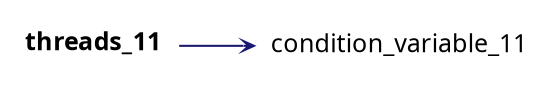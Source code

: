 digraph "threads_11"
{
 // INTERACTIVE_SVG=YES
 // LATEX_PDF_SIZE
  graph [];
  edge [fontname=Ubuntu labelfontsize=10 arrowhead=open arrowtail=open arrowsize=0.5];
  node [fontname=Ubuntu fontsize=12 shape=plaintext];
  rankdir="LR";
  Node1 [label=<<b>threads_11</b>> tooltip=" " ];
  Node1 -> Node2 [color="midnightblue"style="solid"];
  Node2 [label="condition_variable_11" URL="$group__threads11.html#gac92f23ee7b1928560e7a2f3b3a4fc61d" tooltip=" " ];
}
